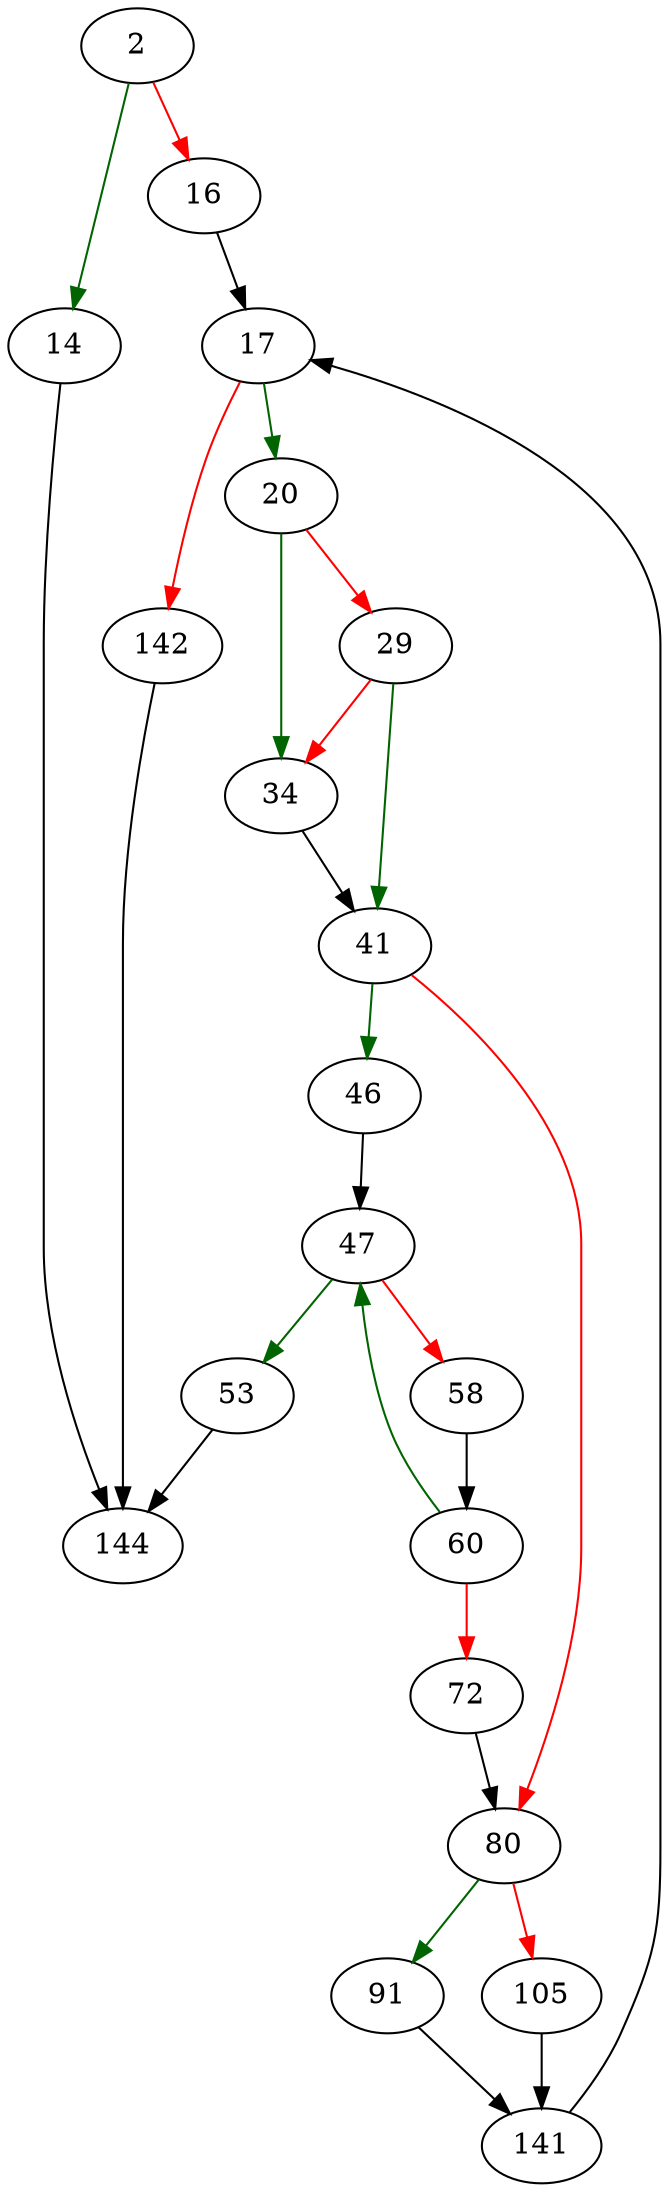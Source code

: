 strict digraph "sqlite3BtreeCount" {
	// Node definitions.
	2 [entry=true];
	14;
	16;
	144;
	17;
	20;
	142;
	34;
	29;
	41;
	46;
	80;
	47;
	53;
	58;
	60;
	72;
	91;
	105;
	141;

	// Edge definitions.
	2 -> 14 [
		color=darkgreen
		cond=true
	];
	2 -> 16 [
		color=red
		cond=false
	];
	14 -> 144;
	16 -> 17;
	17 -> 20 [
		color=darkgreen
		cond=true
	];
	17 -> 142 [
		color=red
		cond=false
	];
	20 -> 34 [
		color=darkgreen
		cond=true
	];
	20 -> 29 [
		color=red
		cond=false
	];
	142 -> 144;
	34 -> 41;
	29 -> 34 [
		color=red
		cond=false
	];
	29 -> 41 [
		color=darkgreen
		cond=true
	];
	41 -> 46 [
		color=darkgreen
		cond=true
	];
	41 -> 80 [
		color=red
		cond=false
	];
	46 -> 47;
	80 -> 91 [
		color=darkgreen
		cond=true
	];
	80 -> 105 [
		color=red
		cond=false
	];
	47 -> 53 [
		color=darkgreen
		cond=true
	];
	47 -> 58 [
		color=red
		cond=false
	];
	53 -> 144;
	58 -> 60;
	60 -> 47 [
		color=darkgreen
		cond=true
	];
	60 -> 72 [
		color=red
		cond=false
	];
	72 -> 80;
	91 -> 141;
	105 -> 141;
	141 -> 17;
}